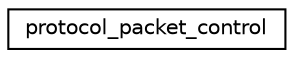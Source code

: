 digraph "Graphical Class Hierarchy"
{
 // LATEX_PDF_SIZE
  edge [fontname="Helvetica",fontsize="10",labelfontname="Helvetica",labelfontsize="10"];
  node [fontname="Helvetica",fontsize="10",shape=record];
  rankdir="LR";
  Node0 [label="protocol_packet_control",height=0.2,width=0.4,color="black", fillcolor="white", style="filled",URL="$structprotocol__packet__control.html",tooltip=" "];
}
